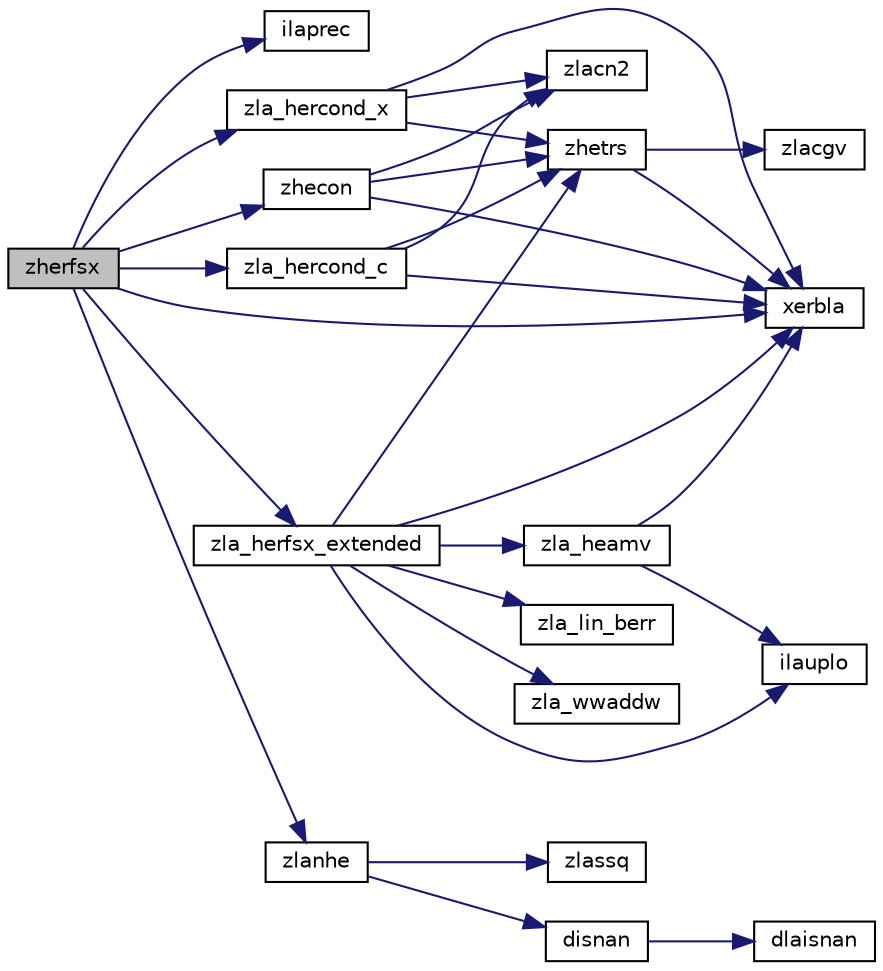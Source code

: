 digraph "zherfsx"
{
 // LATEX_PDF_SIZE
  edge [fontname="Helvetica",fontsize="10",labelfontname="Helvetica",labelfontsize="10"];
  node [fontname="Helvetica",fontsize="10",shape=record];
  rankdir="LR";
  Node1 [label="zherfsx",height=0.2,width=0.4,color="black", fillcolor="grey75", style="filled", fontcolor="black",tooltip="ZHERFSX"];
  Node1 -> Node2 [color="midnightblue",fontsize="10",style="solid",fontname="Helvetica"];
  Node2 [label="ilaprec",height=0.2,width=0.4,color="black", fillcolor="white", style="filled",URL="$ilaprec_8f.html#a6fe244cb80f355ab156ad1df9ffcc478",tooltip="ILAPREC"];
  Node1 -> Node3 [color="midnightblue",fontsize="10",style="solid",fontname="Helvetica"];
  Node3 [label="xerbla",height=0.2,width=0.4,color="black", fillcolor="white", style="filled",URL="$xerbla_8f.html#a377ee61015baf8dea7770b3a404b1c07",tooltip="XERBLA"];
  Node1 -> Node4 [color="midnightblue",fontsize="10",style="solid",fontname="Helvetica"];
  Node4 [label="zhecon",height=0.2,width=0.4,color="black", fillcolor="white", style="filled",URL="$zhecon_8f.html#a584b985d2cb3dafedf2fbb0fb99f3910",tooltip="ZHECON"];
  Node4 -> Node3 [color="midnightblue",fontsize="10",style="solid",fontname="Helvetica"];
  Node4 -> Node5 [color="midnightblue",fontsize="10",style="solid",fontname="Helvetica"];
  Node5 [label="zhetrs",height=0.2,width=0.4,color="black", fillcolor="white", style="filled",URL="$zhetrs_8f.html#acf697e3bb72c5fd88cd90972999401dd",tooltip="ZHETRS"];
  Node5 -> Node3 [color="midnightblue",fontsize="10",style="solid",fontname="Helvetica"];
  Node5 -> Node6 [color="midnightblue",fontsize="10",style="solid",fontname="Helvetica"];
  Node6 [label="zlacgv",height=0.2,width=0.4,color="black", fillcolor="white", style="filled",URL="$zlacgv_8f.html#ad2595ab7c6b89e1ff2e9d05542431719",tooltip="ZLACGV conjugates a complex vector."];
  Node4 -> Node7 [color="midnightblue",fontsize="10",style="solid",fontname="Helvetica"];
  Node7 [label="zlacn2",height=0.2,width=0.4,color="black", fillcolor="white", style="filled",URL="$zlacn2_8f.html#a0fbe7a858e42dcf07db12aa892a9e513",tooltip="ZLACN2 estimates the 1-norm of a square matrix, using reverse communication for evaluating matrix-vec..."];
  Node1 -> Node8 [color="midnightblue",fontsize="10",style="solid",fontname="Helvetica"];
  Node8 [label="zla_hercond_c",height=0.2,width=0.4,color="black", fillcolor="white", style="filled",URL="$zla__hercond__c_8f.html#a30f0a64f0fc9adc9bae0b8521c2aaa8d",tooltip="ZLA_HERCOND_C computes the infinity norm condition number of op(A)*inv(diag(c)) for Hermitian indefin..."];
  Node8 -> Node3 [color="midnightblue",fontsize="10",style="solid",fontname="Helvetica"];
  Node8 -> Node5 [color="midnightblue",fontsize="10",style="solid",fontname="Helvetica"];
  Node8 -> Node7 [color="midnightblue",fontsize="10",style="solid",fontname="Helvetica"];
  Node1 -> Node9 [color="midnightblue",fontsize="10",style="solid",fontname="Helvetica"];
  Node9 [label="zla_hercond_x",height=0.2,width=0.4,color="black", fillcolor="white", style="filled",URL="$zla__hercond__x_8f.html#a57cd8e6f24c459a2de30a40e6ab78bd6",tooltip="ZLA_HERCOND_X computes the infinity norm condition number of op(A)*diag(x) for Hermitian indefinite m..."];
  Node9 -> Node3 [color="midnightblue",fontsize="10",style="solid",fontname="Helvetica"];
  Node9 -> Node5 [color="midnightblue",fontsize="10",style="solid",fontname="Helvetica"];
  Node9 -> Node7 [color="midnightblue",fontsize="10",style="solid",fontname="Helvetica"];
  Node1 -> Node10 [color="midnightblue",fontsize="10",style="solid",fontname="Helvetica"];
  Node10 [label="zla_herfsx_extended",height=0.2,width=0.4,color="black", fillcolor="white", style="filled",URL="$zla__herfsx__extended_8f.html#ac1eedf70ebb5cc3fcedb4c1c5eb4af18",tooltip="ZLA_HERFSX_EXTENDED improves the computed solution to a system of linear equations for Hermitian inde..."];
  Node10 -> Node11 [color="midnightblue",fontsize="10",style="solid",fontname="Helvetica"];
  Node11 [label="ilauplo",height=0.2,width=0.4,color="black", fillcolor="white", style="filled",URL="$ilauplo_8f.html#a078a6444f93a0d4e589ca8bb80524313",tooltip="ILAUPLO"];
  Node10 -> Node3 [color="midnightblue",fontsize="10",style="solid",fontname="Helvetica"];
  Node10 -> Node5 [color="midnightblue",fontsize="10",style="solid",fontname="Helvetica"];
  Node10 -> Node12 [color="midnightblue",fontsize="10",style="solid",fontname="Helvetica"];
  Node12 [label="zla_heamv",height=0.2,width=0.4,color="black", fillcolor="white", style="filled",URL="$zla__heamv_8f.html#a20545c266c3a99c6558344f3645eea74",tooltip="ZLA_HEAMV computes a matrix-vector product using a Hermitian indefinite matrix to calculate error bou..."];
  Node12 -> Node11 [color="midnightblue",fontsize="10",style="solid",fontname="Helvetica"];
  Node12 -> Node3 [color="midnightblue",fontsize="10",style="solid",fontname="Helvetica"];
  Node10 -> Node13 [color="midnightblue",fontsize="10",style="solid",fontname="Helvetica"];
  Node13 [label="zla_lin_berr",height=0.2,width=0.4,color="black", fillcolor="white", style="filled",URL="$zla__lin__berr_8f.html#a8161170213c0df9bff72f362f230d866",tooltip="ZLA_LIN_BERR computes a component-wise relative backward error."];
  Node10 -> Node14 [color="midnightblue",fontsize="10",style="solid",fontname="Helvetica"];
  Node14 [label="zla_wwaddw",height=0.2,width=0.4,color="black", fillcolor="white", style="filled",URL="$zla__wwaddw_8f.html#a605c615b386f083f45285795a7d6686c",tooltip="ZLA_WWADDW adds a vector into a doubled-single vector."];
  Node1 -> Node15 [color="midnightblue",fontsize="10",style="solid",fontname="Helvetica"];
  Node15 [label="zlanhe",height=0.2,width=0.4,color="black", fillcolor="white", style="filled",URL="$zlanhe_8f.html#a6feff6b992299f847b477b9b9574ea51",tooltip="ZLANHE returns the value of the 1-norm, or the Frobenius norm, or the infinity norm,..."];
  Node15 -> Node16 [color="midnightblue",fontsize="10",style="solid",fontname="Helvetica"];
  Node16 [label="disnan",height=0.2,width=0.4,color="black", fillcolor="white", style="filled",URL="$disnan_8f.html#a230d4e1886896853b11e44e541b2c6a3",tooltip="DISNAN tests input for NaN."];
  Node16 -> Node17 [color="midnightblue",fontsize="10",style="solid",fontname="Helvetica"];
  Node17 [label="dlaisnan",height=0.2,width=0.4,color="black", fillcolor="white", style="filled",URL="$dlaisnan_8f.html#a341ec834c6fc14a17fead550ff486022",tooltip="DLAISNAN tests input for NaN by comparing two arguments for inequality."];
  Node15 -> Node18 [color="midnightblue",fontsize="10",style="solid",fontname="Helvetica"];
  Node18 [label="zlassq",height=0.2,width=0.4,color="black", fillcolor="white", style="filled",URL="$zlassq_8f90.html#a254e1782d1c2f96e9e3164578481f9ce",tooltip="ZLASSQ updates a sum of squares represented in scaled form."];
}
